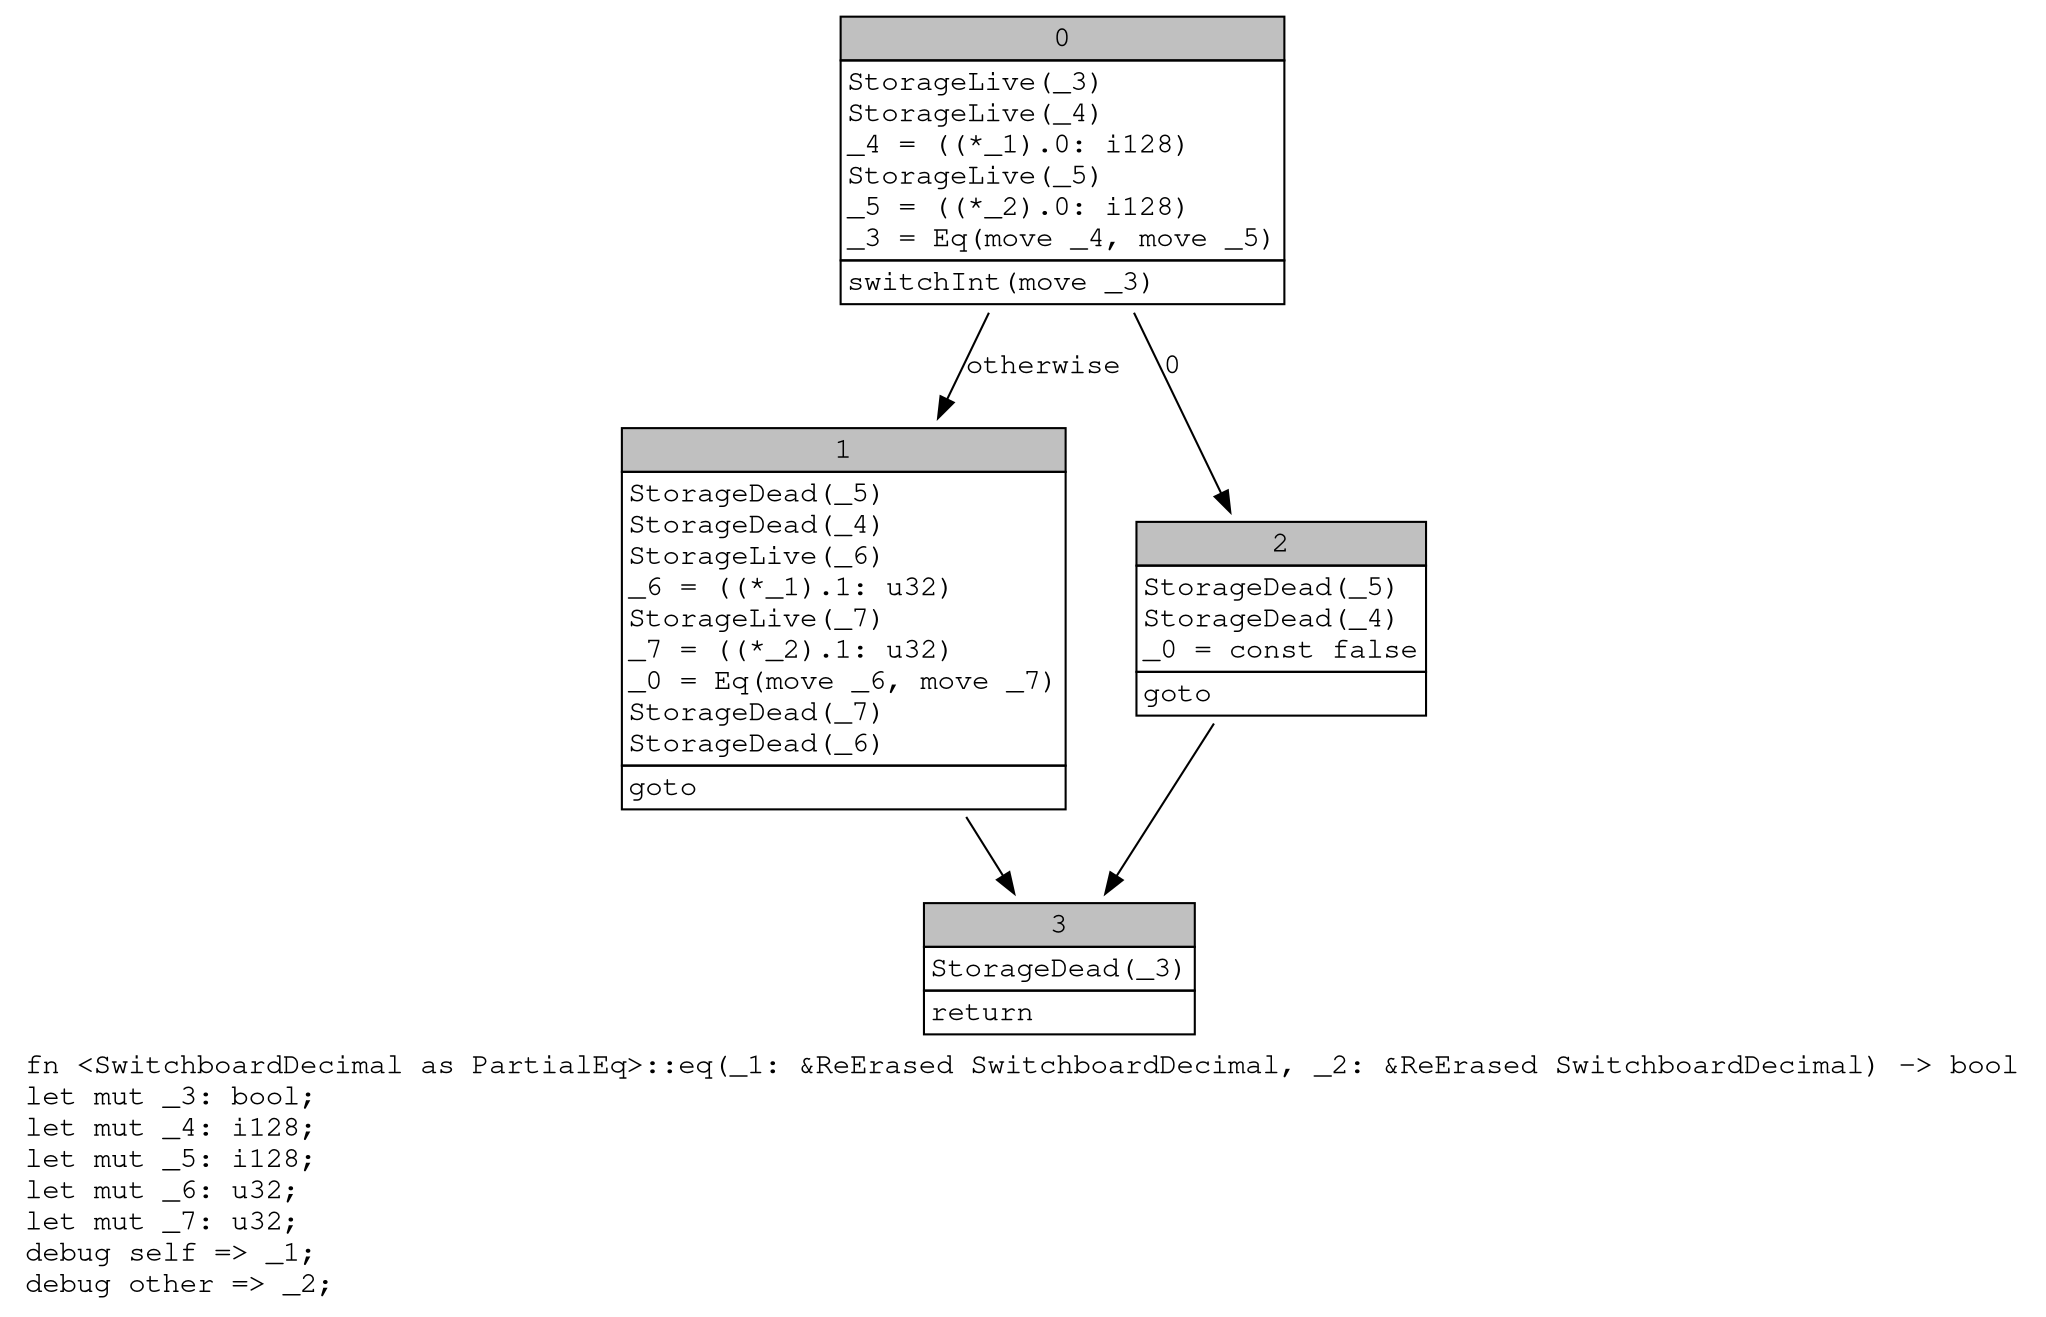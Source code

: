 digraph Mir_0_86 {
    graph [fontname="Courier, monospace"];
    node [fontname="Courier, monospace"];
    edge [fontname="Courier, monospace"];
    label=<fn &lt;SwitchboardDecimal as PartialEq&gt;::eq(_1: &amp;ReErased SwitchboardDecimal, _2: &amp;ReErased SwitchboardDecimal) -&gt; bool<br align="left"/>let mut _3: bool;<br align="left"/>let mut _4: i128;<br align="left"/>let mut _5: i128;<br align="left"/>let mut _6: u32;<br align="left"/>let mut _7: u32;<br align="left"/>debug self =&gt; _1;<br align="left"/>debug other =&gt; _2;<br align="left"/>>;
    bb0__0_86 [shape="none", label=<<table border="0" cellborder="1" cellspacing="0"><tr><td bgcolor="gray" align="center" colspan="1">0</td></tr><tr><td align="left" balign="left">StorageLive(_3)<br/>StorageLive(_4)<br/>_4 = ((*_1).0: i128)<br/>StorageLive(_5)<br/>_5 = ((*_2).0: i128)<br/>_3 = Eq(move _4, move _5)<br/></td></tr><tr><td align="left">switchInt(move _3)</td></tr></table>>];
    bb1__0_86 [shape="none", label=<<table border="0" cellborder="1" cellspacing="0"><tr><td bgcolor="gray" align="center" colspan="1">1</td></tr><tr><td align="left" balign="left">StorageDead(_5)<br/>StorageDead(_4)<br/>StorageLive(_6)<br/>_6 = ((*_1).1: u32)<br/>StorageLive(_7)<br/>_7 = ((*_2).1: u32)<br/>_0 = Eq(move _6, move _7)<br/>StorageDead(_7)<br/>StorageDead(_6)<br/></td></tr><tr><td align="left">goto</td></tr></table>>];
    bb2__0_86 [shape="none", label=<<table border="0" cellborder="1" cellspacing="0"><tr><td bgcolor="gray" align="center" colspan="1">2</td></tr><tr><td align="left" balign="left">StorageDead(_5)<br/>StorageDead(_4)<br/>_0 = const false<br/></td></tr><tr><td align="left">goto</td></tr></table>>];
    bb3__0_86 [shape="none", label=<<table border="0" cellborder="1" cellspacing="0"><tr><td bgcolor="gray" align="center" colspan="1">3</td></tr><tr><td align="left" balign="left">StorageDead(_3)<br/></td></tr><tr><td align="left">return</td></tr></table>>];
    bb0__0_86 -> bb2__0_86 [label="0"];
    bb0__0_86 -> bb1__0_86 [label="otherwise"];
    bb1__0_86 -> bb3__0_86 [label=""];
    bb2__0_86 -> bb3__0_86 [label=""];
}
